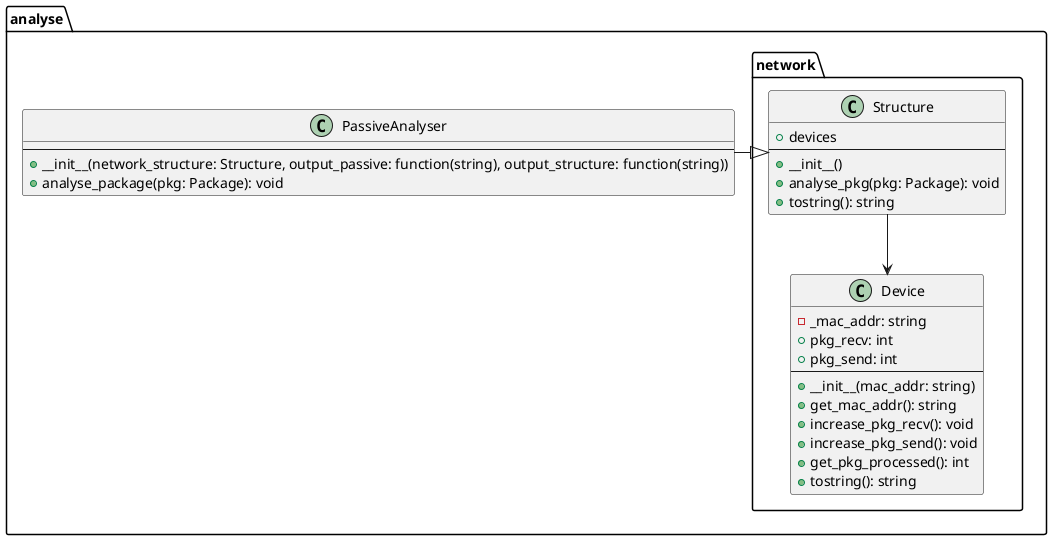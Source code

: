 @startuml analyse
package analyse {
    class PassiveAnalyser {
        --
        + __init__(network_structure: Structure, output_passive: function(string), output_structure: function(string))
        + analyse_package(pkg: Package): void
    }

    package network {
        class Device {
            - _mac_addr: string
            + pkg_recv: int
            + pkg_send: int
            --
            + __init__(mac_addr: string)
            + get_mac_addr(): string
            + increase_pkg_recv(): void
            + increase_pkg_send(): void
            + get_pkg_processed(): int
            + tostring(): string
        }
        class Structure {
            + devices
            --
            + __init__()
            + analyse_pkg(pkg: Package): void
            + tostring(): string
        }
    }

    Structure --> Device
    PassiveAnalyser -|> Structure
}
@enduml
